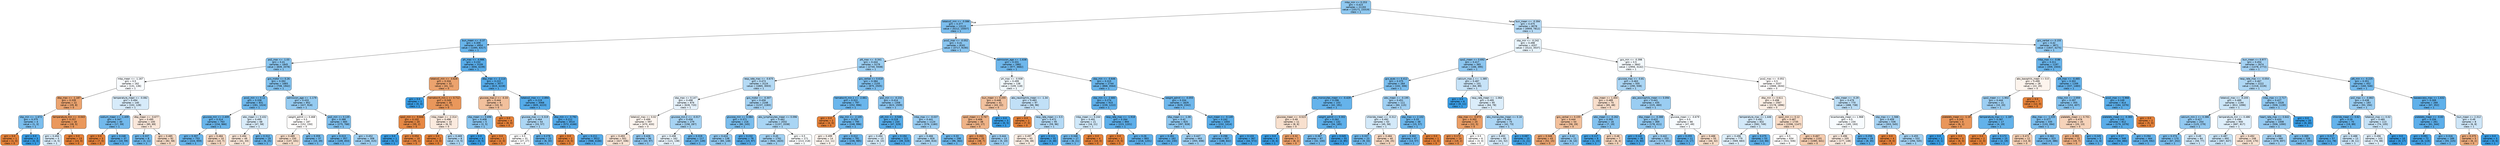 digraph Tree {
node [shape=box, style="filled, rounded", color="black", fontname="helvetica"] ;
edge [fontname="helvetica"] ;
0 [label="mbp_min <= 0.253\ngini = 0.423\nsamples = 21193\nvalue = [10171, 23319]\nclass = 1", fillcolor="#8fc8f0"] ;
1 [label="totalco2_min <= -0.086\ngini = 0.377\nsamples = 13115\nvalue = [5212, 15507]\nclass = 1", fillcolor="#7cbeee"] ;
0 -> 1 [labeldistance=2.5, labelangle=45, headlabel="True"] ;
2 [label="bun_mean <= -0.37\ngini = 0.309\nsamples = 4954\nvalue = [1495, 6317]\nclass = 1", fillcolor="#68b4eb"] ;
1 -> 2 ;
3 [label="po2_max <= -1.03\ngini = 0.41\nsamples = 1845\nvalue = [839, 2078]\nclass = 1", fillcolor="#89c5ef"] ;
2 -> 3 ;
4 [label="mbp_mean <= -1.167\ngini = 0.5\nsamples = 162\nvalue = [131, 136]\nclass = 1", fillcolor="#f8fbfe"] ;
3 -> 4 ;
5 [label="dbp_max <= -1.187\ngini = 0.339\nsamples = 22\nvalue = [29, 8]\nclass = 0", fillcolor="#eca470"] ;
4 -> 5 ;
6 [label="sbp_min <= -1.672\ngini = 0.375\nsamples = 4\nvalue = [1, 3]\nclass = 1", fillcolor="#7bbeee"] ;
5 -> 6 ;
7 [label="gini = 0.0\nsamples = 1\nvalue = [1, 0]\nclass = 0", fillcolor="#e58139"] ;
6 -> 7 ;
8 [label="gini = 0.0\nsamples = 3\nvalue = [0, 3]\nclass = 1", fillcolor="#399de5"] ;
6 -> 8 ;
9 [label="temperature_min <= -0.043\ngini = 0.257\nsamples = 18\nvalue = [28, 5]\nclass = 0", fillcolor="#ea985c"] ;
5 -> 9 ;
10 [label="gini = 0.494\nsamples = 5\nvalue = [4, 5]\nclass = 1", fillcolor="#d7ebfa"] ;
9 -> 10 ;
11 [label="gini = 0.0\nsamples = 13\nvalue = [24, 0]\nclass = 0", fillcolor="#e58139"] ;
9 -> 11 ;
12 [label="temperature_mean <= -0.082\ngini = 0.494\nsamples = 140\nvalue = [102, 128]\nclass = 1", fillcolor="#d7ebfa"] ;
4 -> 12 ;
13 [label="sodium_mean <= -1.409\ngini = 0.347\nsamples = 40\nvalue = [17, 59]\nclass = 1", fillcolor="#72b9ec"] ;
12 -> 13 ;
14 [label="gini = 0.0\nsamples = 3\nvalue = [7, 0]\nclass = 0", fillcolor="#e58139"] ;
13 -> 14 ;
15 [label="gini = 0.248\nsamples = 37\nvalue = [10, 59]\nclass = 1", fillcolor="#5baee9"] ;
13 -> 15 ;
16 [label="dbp_mean <= -0.677\ngini = 0.495\nsamples = 100\nvalue = [85, 69]\nclass = 0", fillcolor="#fae7da"] ;
12 -> 16 ;
17 [label="gini = 0.337\nsamples = 8\nvalue = [3, 11]\nclass = 1", fillcolor="#6fb8ec"] ;
16 -> 17 ;
18 [label="gini = 0.485\nsamples = 92\nvalue = [82, 58]\nclass = 0", fillcolor="#f7dac5"] ;
16 -> 18 ;
19 [label="gcs_motor <= 0.26\ngini = 0.392\nsamples = 1683\nvalue = [708, 1942]\nclass = 1", fillcolor="#81c1ee"] ;
3 -> 19 ;
20 [label="pco2_min <= 0.12\ngini = 0.338\nsamples = 831\nvalue = [281, 1024]\nclass = 1", fillcolor="#6fb8ec"] ;
19 -> 20 ;
21 [label="glucose_min <= 2.409\ngini = 0.314\nsamples = 763\nvalue = [234, 966]\nclass = 1", fillcolor="#69b5eb"] ;
20 -> 21 ;
22 [label="gini = 0.307\nsamples = 753\nvalue = [224, 959]\nclass = 1", fillcolor="#67b4eb"] ;
21 -> 22 ;
23 [label="gini = 0.484\nsamples = 10\nvalue = [10, 7]\nclass = 0", fillcolor="#f7d9c4"] ;
21 -> 23 ;
24 [label="wbc_mean <= 0.432\ngini = 0.495\nsamples = 68\nvalue = [47, 58]\nclass = 1", fillcolor="#d9ecfa"] ;
20 -> 24 ;
25 [label="gini = 0.494\nsamples = 49\nvalue = [41, 33]\nclass = 0", fillcolor="#fae6d8"] ;
24 -> 25 ;
26 [label="gini = 0.312\nsamples = 19\nvalue = [6, 25]\nclass = 1", fillcolor="#69b5eb"] ;
24 -> 26 ;
27 [label="admission_age <= -1.179\ngini = 0.433\nsamples = 852\nvalue = [427, 918]\nclass = 1", fillcolor="#95cbf1"] ;
19 -> 27 ;
28 [label="weight_admit <= 0.468\ngini = 0.5\nsamples = 187\nvalue = [152, 150]\nclass = 0", fillcolor="#fffdfc"] ;
27 -> 28 ;
29 [label="gini = 0.489\nsamples = 150\nvalue = [137, 101]\nclass = 0", fillcolor="#f8decb"] ;
28 -> 29 ;
30 [label="gini = 0.359\nsamples = 37\nvalue = [15, 49]\nclass = 1", fillcolor="#76bbed"] ;
28 -> 30 ;
31 [label="po2_min <= 0.135\ngini = 0.388\nsamples = 665\nvalue = [275, 768]\nclass = 1", fillcolor="#80c0ee"] ;
27 -> 31 ;
32 [label="gini = 0.313\nsamples = 357\nvalue = [109, 453]\nclass = 1", fillcolor="#69b5eb"] ;
31 -> 32 ;
33 [label="gini = 0.452\nsamples = 308\nvalue = [166, 315]\nclass = 1", fillcolor="#a1d1f3"] ;
31 -> 33 ;
34 [label="ph_max <= -4.986\ngini = 0.232\nsamples = 3109\nvalue = [656, 4239]\nclass = 1", fillcolor="#58ace9"] ;
2 -> 34 ;
35 [label="totalco2_min <= -3.628\ngini = 0.334\nsamples = 32\nvalue = [41, 11]\nclass = 0", fillcolor="#eca36e"] ;
34 -> 35 ;
36 [label="gini = 0.0\nsamples = 2\nvalue = [0, 4]\nclass = 1", fillcolor="#399de5"] ;
35 -> 36 ;
37 [label="hematocrit_min.1 <= 0.712\ngini = 0.249\nsamples = 30\nvalue = [41, 7]\nclass = 0", fillcolor="#e9975b"] ;
35 -> 37 ;
38 [label="spo2_min <= -9.846\ngini = 0.102\nsamples = 20\nvalue = [35, 2]\nclass = 0", fillcolor="#e68844"] ;
37 -> 38 ;
39 [label="gini = 0.0\nsamples = 1\nvalue = [0, 1]\nclass = 1", fillcolor="#399de5"] ;
38 -> 39 ;
40 [label="gini = 0.054\nsamples = 19\nvalue = [35, 1]\nclass = 0", fillcolor="#e6853f"] ;
38 -> 40 ;
41 [label="mbp_mean <= -2.314\ngini = 0.496\nsamples = 10\nvalue = [6, 5]\nclass = 0", fillcolor="#fbeade"] ;
37 -> 41 ;
42 [label="gini = 0.0\nsamples = 2\nvalue = [3, 0]\nclass = 0", fillcolor="#e58139"] ;
41 -> 42 ;
43 [label="gini = 0.469\nsamples = 8\nvalue = [3, 5]\nclass = 1", fillcolor="#b0d8f5"] ;
41 -> 43 ;
44 [label="dbp_max <= -2.114\ngini = 0.222\nsamples = 3077\nvalue = [615, 4228]\nclass = 1", fillcolor="#56abe9"] ;
34 -> 44 ;
45 [label="glucose_max.2 <= -0.33\ngini = 0.444\nsamples = 9\nvalue = [10, 5]\nclass = 0", fillcolor="#f2c09c"] ;
44 -> 45 ;
46 [label="sbp_mean <= 0.696\ngini = 0.408\nsamples = 5\nvalue = [2, 5]\nclass = 1", fillcolor="#88c4ef"] ;
45 -> 46 ;
47 [label="gini = 0.0\nsamples = 4\nvalue = [0, 5]\nclass = 1", fillcolor="#399de5"] ;
46 -> 47 ;
48 [label="gini = 0.0\nsamples = 1\nvalue = [2, 0]\nclass = 0", fillcolor="#e58139"] ;
46 -> 48 ;
49 [label="gini = 0.0\nsamples = 4\nvalue = [8, 0]\nclass = 0", fillcolor="#e58139"] ;
45 -> 49 ;
50 [label="totalco2_max <= -2.894\ngini = 0.219\nsamples = 3068\nvalue = [605, 4223]\nclass = 1", fillcolor="#55abe9"] ;
44 -> 50 ;
51 [label="glucose_max <= 0.319\ngini = 0.464\nsamples = 54\nvalue = [33, 57]\nclass = 1", fillcolor="#acd6f4"] ;
50 -> 51 ;
52 [label="gini = 0.5\nsamples = 31\nvalue = [27, 27]\nclass = 0", fillcolor="#ffffff"] ;
51 -> 52 ;
53 [label="gini = 0.278\nsamples = 23\nvalue = [6, 30]\nclass = 1", fillcolor="#61b1ea"] ;
51 -> 53 ;
54 [label="dbp_min <= -3.792\ngini = 0.212\nsamples = 3014\nvalue = [572, 4166]\nclass = 1", fillcolor="#54aae9"] ;
50 -> 54 ;
55 [label="gini = 0.0\nsamples = 2\nvalue = [4, 0]\nclass = 0", fillcolor="#e58139"] ;
54 -> 55 ;
56 [label="gini = 0.211\nsamples = 3012\nvalue = [568, 4166]\nclass = 1", fillcolor="#54aae9"] ;
54 -> 56 ;
57 [label="pco2_max <= -0.052\ngini = 0.41\nsamples = 8161\nvalue = [3717, 9190]\nclass = 1", fillcolor="#89c5f0"] ;
1 -> 57 ;
58 [label="ptt_max <= -0.341\ngini = 0.444\nsamples = 5279\nvalue = [2740, 5508]\nclass = 1", fillcolor="#9bcef2"] ;
57 -> 58 ;
59 [label="resp_rate_max <= -0.675\ngini = 0.473\nsamples = 3124\nvalue = [1865, 3003]\nclass = 1", fillcolor="#b4daf5"] ;
58 -> 59 ;
60 [label="sbp_max <= 0.147\ngini = 0.498\nsamples = 876\nvalue = [628, 720]\nclass = 1", fillcolor="#e6f2fc"] ;
59 -> 60 ;
61 [label="totalco2_max <= 0.02\ngini = 0.499\nsamples = 597\nvalue = [470, 433]\nclass = 0", fillcolor="#fdf5ef"] ;
60 -> 61 ;
62 [label="gini = 0.493\nsamples = 501\nvalue = [427, 336]\nclass = 0", fillcolor="#f9e4d5"] ;
61 -> 62 ;
63 [label="gini = 0.426\nsamples = 96\nvalue = [43, 97]\nclass = 1", fillcolor="#91c8f1"] ;
61 -> 63 ;
64 [label="glucose_min.2 <= -0.017\ngini = 0.458\nsamples = 279\nvalue = [158, 287]\nclass = 1", fillcolor="#a6d3f3"] ;
60 -> 64 ;
65 [label="gini = 0.498\nsamples = 162\nvalue = [121, 138]\nclass = 1", fillcolor="#e7f3fc"] ;
64 -> 65 ;
66 [label="gini = 0.319\nsamples = 117\nvalue = [37, 149]\nclass = 1", fillcolor="#6ab5eb"] ;
64 -> 66 ;
67 [label="gcs_motor <= -0.307\ngini = 0.456\nsamples = 2248\nvalue = [1237, 2283]\nclass = 1", fillcolor="#a4d2f3"] ;
59 -> 67 ;
68 [label="glucose_min <= 0.084\ngini = 0.371\nsamples = 216\nvalue = [80, 245]\nclass = 1", fillcolor="#7abded"] ;
67 -> 68 ;
69 [label="gini = 0.424\nsamples = 138\nvalue = [65, 148]\nclass = 1", fillcolor="#90c8f0"] ;
68 -> 69 ;
70 [label="gini = 0.232\nsamples = 78\nvalue = [15, 97]\nclass = 1", fillcolor="#58ace9"] ;
68 -> 70 ;
71 [label="abs_lymphocytes_mean <= 0.096\ngini = 0.462\nsamples = 2032\nvalue = [1157, 2038]\nclass = 1", fillcolor="#a9d5f4"] ;
67 -> 71 ;
72 [label="gini = 0.45\nsamples = 1761\nvalue = [944, 1820]\nclass = 1", fillcolor="#a0d0f2"] ;
71 -> 72 ;
73 [label="gini = 0.5\nsamples = 271\nvalue = [213, 218]\nclass = 1", fillcolor="#fafdfe"] ;
71 -> 73 ;
74 [label="gcs_verbal <= 0.618\ngini = 0.384\nsamples = 2155\nvalue = [875, 2505]\nclass = 1", fillcolor="#7ebfee"] ;
58 -> 74 ;
75 [label="hematocrit_min.1 <= -2.661\ngini = 0.322\nsamples = 797\nvalue = [252, 996]\nclass = 1", fillcolor="#6bb6ec"] ;
74 -> 75 ;
76 [label="gini = 0.0\nsamples = 2\nvalue = [4, 0]\nclass = 0", fillcolor="#e58139"] ;
75 -> 76 ;
77 [label="sbp_min <= -2.105\ngini = 0.319\nsamples = 795\nvalue = [248, 996]\nclass = 1", fillcolor="#6ab5eb"] ;
75 -> 77 ;
78 [label="gini = 0.499\nsamples = 14\nvalue = [12, 11]\nclass = 0", fillcolor="#fdf5ef"] ;
77 -> 78 ;
79 [label="gini = 0.312\nsamples = 781\nvalue = [236, 985]\nclass = 1", fillcolor="#68b4eb"] ;
77 -> 79 ;
80 [label="po2_min <= -0.232\ngini = 0.414\nsamples = 1358\nvalue = [623, 1509]\nclass = 1", fillcolor="#8bc5f0"] ;
74 -> 80 ;
81 [label="ptt_min <= -0.546\ngini = 0.219\nsamples = 234\nvalue = [47, 329]\nclass = 1", fillcolor="#55abe9"] ;
80 -> 81 ;
82 [label="gini = 0.494\nsamples = 13\nvalue = [8, 10]\nclass = 1", fillcolor="#d7ebfa"] ;
81 -> 82 ;
83 [label="gini = 0.194\nsamples = 221\nvalue = [39, 319]\nclass = 1", fillcolor="#51a9e8"] ;
81 -> 83 ;
84 [label="mbp_max <= -0.037\ngini = 0.441\nsamples = 1124\nvalue = [576, 1180]\nclass = 1", fillcolor="#9acdf2"] ;
80 -> 84 ;
85 [label="gini = 0.466\nsamples = 826\nvalue = [480, 816]\nclass = 1", fillcolor="#add7f4"] ;
84 -> 85 ;
86 [label="gini = 0.33\nsamples = 298\nvalue = [96, 364]\nclass = 1", fillcolor="#6db7ec"] ;
84 -> 86 ;
87 [label="admission_age <= -1.638\ngini = 0.331\nsamples = 2882\nvalue = [977, 3682]\nclass = 1", fillcolor="#6eb7ec"] ;
57 -> 87 ;
88 [label="ph_max <= -0.938\ngini = 0.499\nsamples = 138\nvalue = [109, 118]\nclass = 1", fillcolor="#f0f8fd"] ;
87 -> 88 ;
89 [label="bun_mean <= 0.255\ngini = 0.448\nsamples = 41\nvalue = [43, 22]\nclass = 0", fillcolor="#f2c19e"] ;
88 -> 89 ;
90 [label="spo2_mean <= 0.767\ngini = 0.406\nsamples = 38\nvalue = [43, 17]\nclass = 0", fillcolor="#efb387"] ;
89 -> 90 ;
91 [label="gini = 0.263\nsamples = 25\nvalue = [38, 7]\nclass = 0", fillcolor="#ea985d"] ;
90 -> 91 ;
92 [label="gini = 0.444\nsamples = 13\nvalue = [5, 10]\nclass = 1", fillcolor="#9ccef2"] ;
90 -> 92 ;
93 [label="gini = 0.0\nsamples = 3\nvalue = [0, 5]\nclass = 1", fillcolor="#399de5"] ;
89 -> 93 ;
94 [label="abs_neutrophils_mean <= -1.34\ngini = 0.483\nsamples = 97\nvalue = [66, 96]\nclass = 1", fillcolor="#c1e0f7"] ;
88 -> 94 ;
95 [label="gini = 0.0\nsamples = 2\nvalue = [7, 0]\nclass = 0", fillcolor="#e58139"] ;
94 -> 95 ;
96 [label="resp_rate_mean <= 0.5\ngini = 0.472\nsamples = 95\nvalue = [59, 96]\nclass = 1", fillcolor="#b3d9f5"] ;
94 -> 96 ;
97 [label="gini = 0.497\nsamples = 63\nvalue = [56, 48]\nclass = 0", fillcolor="#fbede3"] ;
96 -> 97 ;
98 [label="gini = 0.111\nsamples = 32\nvalue = [3, 48]\nclass = 1", fillcolor="#45a3e7"] ;
96 -> 98 ;
99 [label="sbp_min <= -0.646\ngini = 0.315\nsamples = 2744\nvalue = [868, 3564]\nclass = 1", fillcolor="#69b5eb"] ;
87 -> 99 ;
100 [label="sbp_min <= -2.683\ngini = 0.274\nsamples = 915\nvalue = [239, 1222]\nclass = 1", fillcolor="#60b0ea"] ;
99 -> 100 ;
101 [label="mbp_mean <= 0.244\ngini = 0.491\nsamples = 21\nvalue = [16, 21]\nclass = 1", fillcolor="#d0e8f9"] ;
100 -> 101 ;
102 [label="gini = 0.346\nsamples = 17\nvalue = [6, 21]\nclass = 1", fillcolor="#72b9ec"] ;
101 -> 102 ;
103 [label="gini = 0.0\nsamples = 4\nvalue = [10, 0]\nclass = 0", fillcolor="#e58139"] ;
101 -> 103 ;
104 [label="resp_rate_max <= -1.918\ngini = 0.264\nsamples = 894\nvalue = [223, 1201]\nclass = 1", fillcolor="#5eafea"] ;
100 -> 104 ;
105 [label="gini = 0.0\nsamples = 1\nvalue = [5, 0]\nclass = 0", fillcolor="#e58139"] ;
104 -> 105 ;
106 [label="gini = 0.26\nsamples = 893\nvalue = [218, 1201]\nclass = 1", fillcolor="#5dafea"] ;
104 -> 106 ;
107 [label="weight_admit <= -0.055\ngini = 0.334\nsamples = 1829\nvalue = [629, 2342]\nclass = 1", fillcolor="#6eb7ec"] ;
99 -> 107 ;
108 [label="dbp_mean <= -1.06\ngini = 0.42\nsamples = 825\nvalue = [397, 928]\nclass = 1", fillcolor="#8ec7f0"] ;
107 -> 108 ;
109 [label="gini = 0.261\nsamples = 162\nvalue = [42, 230]\nclass = 1", fillcolor="#5dafea"] ;
108 -> 109 ;
110 [label="gini = 0.447\nsamples = 663\nvalue = [355, 698]\nclass = 1", fillcolor="#9ecff2"] ;
108 -> 110 ;
111 [label="bun_mean <= -0.149\ngini = 0.242\nsamples = 1004\nvalue = [232, 1414]\nclass = 1", fillcolor="#59ade9"] ;
107 -> 111 ;
112 [label="gini = 0.298\nsamples = 637\nvalue = [188, 842]\nclass = 1", fillcolor="#65b3eb"] ;
111 -> 112 ;
113 [label="gini = 0.133\nsamples = 367\nvalue = [44, 572]\nclass = 1", fillcolor="#48a5e7"] ;
111 -> 113 ;
114 [label="bun_mean <= -0.394\ngini = 0.475\nsamples = 8078\nvalue = [4959, 7812]\nclass = 1", fillcolor="#b7dbf6"] ;
0 -> 114 [labeldistance=2.5, labelangle=-45, headlabel="False"] ;
115 [label="sbp_min <= -0.242\ngini = 0.498\nsamples = 4207\nvalue = [3122, 3537]\nclass = 1", fillcolor="#e8f4fc"] ;
114 -> 115 ;
116 [label="spo2_mean <= 0.692\ngini = 0.417\nsamples = 365\nvalue = [166, 395]\nclass = 1", fillcolor="#8cc6f0"] ;
115 -> 116 ;
117 [label="gcs_eyes <= 0.412\ngini = 0.375\nsamples = 264\nvalue = [102, 306]\nclass = 1", fillcolor="#7bbeee"] ;
116 -> 117 ;
118 [label="abs_monocytes_mean <= -0.429\ngini = 0.296\nsamples = 153\nvalue = [42, 191]\nclass = 1", fillcolor="#65b3eb"] ;
117 -> 118 ;
119 [label="glucose_mean <= -0.523\ngini = 0.49\nsamples = 11\nvalue = [8, 6]\nclass = 0", fillcolor="#f8e0ce"] ;
118 -> 119 ;
120 [label="gini = 0.0\nsamples = 4\nvalue = [0, 4]\nclass = 1", fillcolor="#399de5"] ;
119 -> 120 ;
121 [label="gini = 0.32\nsamples = 7\nvalue = [8, 2]\nclass = 0", fillcolor="#eca06a"] ;
119 -> 121 ;
122 [label="weight_admit <= 0.302\ngini = 0.262\nsamples = 142\nvalue = [34, 185]\nclass = 1", fillcolor="#5dafea"] ;
118 -> 122 ;
123 [label="gini = 0.367\nsamples = 87\nvalue = [32, 100]\nclass = 1", fillcolor="#78bced"] ;
122 -> 123 ;
124 [label="gini = 0.045\nsamples = 55\nvalue = [2, 85]\nclass = 1", fillcolor="#3e9fe6"] ;
122 -> 124 ;
125 [label="wbc_mean <= -0.195\ngini = 0.451\nsamples = 111\nvalue = [60, 115]\nclass = 1", fillcolor="#a0d0f3"] ;
117 -> 125 ;
126 [label="chloride_mean <= -0.312\ngini = 0.492\nsamples = 63\nvalue = [45, 58]\nclass = 1", fillcolor="#d3e9f9"] ;
125 -> 126 ;
127 [label="gini = 0.337\nsamples = 23\nvalue = [9, 33]\nclass = 1", fillcolor="#6fb8ec"] ;
126 -> 127 ;
128 [label="gini = 0.484\nsamples = 40\nvalue = [36, 25]\nclass = 0", fillcolor="#f7d8c2"] ;
126 -> 128 ;
129 [label="sbp_max <= 2.102\ngini = 0.33\nsamples = 48\nvalue = [15, 57]\nclass = 1", fillcolor="#6db7ec"] ;
125 -> 129 ;
130 [label="gini = 0.302\nsamples = 47\nvalue = [13, 57]\nclass = 1", fillcolor="#66b3eb"] ;
129 -> 130 ;
131 [label="gini = 0.0\nsamples = 1\nvalue = [2, 0]\nclass = 0", fillcolor="#e58139"] ;
129 -> 131 ;
132 [label="calcium_max.1 <= -1.385\ngini = 0.487\nsamples = 101\nvalue = [64, 89]\nclass = 1", fillcolor="#c7e3f8"] ;
116 -> 132 ;
133 [label="gini = 0.0\nsamples = 6\nvalue = [0, 11]\nclass = 1", fillcolor="#399de5"] ;
132 -> 133 ;
134 [label="resp_rate_mean <= -1.064\ngini = 0.495\nsamples = 95\nvalue = [64, 78]\nclass = 1", fillcolor="#dbedfa"] ;
132 -> 134 ;
135 [label="sbp_max <= -0.072\ngini = 0.302\nsamples = 20\nvalue = [22, 5]\nclass = 0", fillcolor="#eb9e66"] ;
134 -> 135 ;
136 [label="gini = 0.172\nsamples = 14\nvalue = [19, 2]\nclass = 0", fillcolor="#e88e4e"] ;
135 -> 136 ;
137 [label="gini = 0.5\nsamples = 6\nvalue = [3, 3]\nclass = 0", fillcolor="#ffffff"] ;
135 -> 137 ;
138 [label="abs_monocytes_mean <= 0.16\ngini = 0.464\nsamples = 75\nvalue = [42, 73]\nclass = 1", fillcolor="#abd5f4"] ;
134 -> 138 ;
139 [label="gini = 0.493\nsamples = 60\nvalue = [41, 52]\nclass = 1", fillcolor="#d5eafa"] ;
138 -> 139 ;
140 [label="gini = 0.087\nsamples = 15\nvalue = [1, 21]\nclass = 1", fillcolor="#42a2e6"] ;
138 -> 140 ;
141 [label="gcs_min <= -0.398\ngini = 0.5\nsamples = 3842\nvalue = [2956, 3142]\nclass = 1", fillcolor="#f3f9fd"] ;
115 -> 141 ;
142 [label="glucose_max <= -0.81\ngini = 0.463\nsamples = 505\nvalue = [290, 508]\nclass = 1", fillcolor="#aad5f4"] ;
141 -> 142 ;
143 [label="sbp_mean <= 1.404\ngini = 0.489\nsamples = 70\nvalue = [65, 48]\nclass = 0", fillcolor="#f8decb"] ;
142 -> 143 ;
144 [label="gcs_verbal <= 0.155\ngini = 0.444\nsamples = 54\nvalue = [58, 29]\nclass = 0", fillcolor="#f2c09c"] ;
143 -> 144 ;
145 [label="gini = 0.348\nsamples = 43\nvalue = [52, 15]\nclass = 0", fillcolor="#eca572"] ;
144 -> 145 ;
146 [label="gini = 0.42\nsamples = 11\nvalue = [6, 14]\nclass = 1", fillcolor="#8ec7f0"] ;
144 -> 146 ;
147 [label="wbc_mean <= -0.262\ngini = 0.393\nsamples = 16\nvalue = [7, 19]\nclass = 1", fillcolor="#82c1ef"] ;
143 -> 147 ;
148 [label="gini = 0.117\nsamples = 9\nvalue = [1, 15]\nclass = 1", fillcolor="#46a4e7"] ;
147 -> 148 ;
149 [label="gini = 0.48\nsamples = 7\nvalue = [6, 4]\nclass = 0", fillcolor="#f6d5bd"] ;
147 -> 149 ;
150 [label="abs_eosinophils_mean <= 0.094\ngini = 0.441\nsamples = 435\nvalue = [225, 460]\nclass = 1", fillcolor="#9acdf2"] ;
142 -> 150 ;
151 [label="dbp_mean <= -0.388\ngini = 0.422\nsamples = 369\nvalue = [178, 411]\nclass = 1", fillcolor="#8fc7f0"] ;
150 -> 151 ;
152 [label="gini = 0.142\nsamples = 36\nvalue = [5, 60]\nclass = 1", fillcolor="#49a5e7"] ;
151 -> 152 ;
153 [label="gini = 0.442\nsamples = 333\nvalue = [173, 351]\nclass = 1", fillcolor="#9bcdf2"] ;
151 -> 153 ;
154 [label="glucose_mean <= -0.679\ngini = 0.5\nsamples = 66\nvalue = [47, 49]\nclass = 1", fillcolor="#f7fbfe"] ;
150 -> 154 ;
155 [label="gini = 0.255\nsamples = 11\nvalue = [3, 17]\nclass = 1", fillcolor="#5caeea"] ;
154 -> 155 ;
156 [label="gini = 0.488\nsamples = 55\nvalue = [44, 32]\nclass = 0", fillcolor="#f8ddc9"] ;
154 -> 156 ;
157 [label="pco2_max <= -0.052\ngini = 0.5\nsamples = 3337\nvalue = [2666, 2634]\nclass = 0", fillcolor="#fffdfd"] ;
141 -> 157 ;
158 [label="dbp_min <= 0.611\ngini = 0.498\nsamples = 2567\nvalue = [2178, 1896]\nclass = 0", fillcolor="#fcefe5"] ;
157 -> 158 ;
159 [label="temperature_max <= 1.446\ngini = 0.492\nsamples = 832\nvalue = [582, 749]\nclass = 1", fillcolor="#d3e9f9"] ;
158 -> 159 ;
160 [label="gini = 0.496\nsamples = 779\nvalue = [569, 683]\nclass = 1", fillcolor="#deeffb"] ;
159 -> 160 ;
161 [label="gini = 0.275\nsamples = 53\nvalue = [13, 66]\nclass = 1", fillcolor="#60b0ea"] ;
159 -> 161 ;
162 [label="spo2_min <= 0.12\ngini = 0.487\nsamples = 1735\nvalue = [1596, 1147]\nclass = 0", fillcolor="#f8dcc7"] ;
158 -> 162 ;
163 [label="gini = 0.5\nsamples = 634\nvalue = [511, 506]\nclass = 0", fillcolor="#fffefd"] ;
162 -> 163 ;
164 [label="gini = 0.467\nsamples = 1101\nvalue = [1085, 641]\nclass = 0", fillcolor="#f4cbae"] ;
162 -> 164 ;
165 [label="wbc_mean <= -0.29\ngini = 0.479\nsamples = 770\nvalue = [488, 738]\nclass = 1", fillcolor="#bcdef6"] ;
157 -> 165 ;
166 [label="bicarbonate_mean <= 1.968\ngini = 0.5\nsamples = 234\nvalue = [185, 193]\nclass = 1", fillcolor="#f7fbfe"] ;
165 -> 166 ;
167 [label="gini = 0.496\nsamples = 205\nvalue = [177, 148]\nclass = 0", fillcolor="#fbeadf"] ;
166 -> 167 ;
168 [label="gini = 0.256\nsamples = 29\nvalue = [8, 45]\nclass = 1", fillcolor="#5caeea"] ;
166 -> 168 ;
169 [label="sbp_max <= -1.566\ngini = 0.459\nsamples = 536\nvalue = [303, 545]\nclass = 1", fillcolor="#a7d3f3"] ;
165 -> 169 ;
170 [label="gini = 0.0\nsamples = 4\nvalue = [9, 0]\nclass = 0", fillcolor="#e58139"] ;
169 -> 170 ;
171 [label="gini = 0.455\nsamples = 532\nvalue = [294, 545]\nclass = 1", fillcolor="#a4d2f3"] ;
169 -> 171 ;
172 [label="gcs_verbal <= 0.155\ngini = 0.42\nsamples = 3871\nvalue = [1837, 4275]\nclass = 1", fillcolor="#8ec7f0"] ;
114 -> 172 ;
173 [label="mbp_max <= -0.86\ngini = 0.311\nsamples = 1197\nvalue = [359, 1503]\nclass = 1", fillcolor="#68b4eb"] ;
172 -> 173 ;
174 [label="abs_basophils_mean <= 0.0\ngini = 0.499\nsamples = 28\nvalue = [22, 20]\nclass = 0", fillcolor="#fdf4ed"] ;
173 -> 174 ;
175 [label="spo2_mean <= -1.902\ngini = 0.444\nsamples = 21\nvalue = [10, 20]\nclass = 1", fillcolor="#9ccef2"] ;
174 -> 175 ;
176 [label="platelets_mean <= -1.19\ngini = 0.245\nsamples = 4\nvalue = [6, 1]\nclass = 0", fillcolor="#e9965a"] ;
175 -> 176 ;
177 [label="gini = 0.0\nsamples = 1\nvalue = [0, 1]\nclass = 1", fillcolor="#399de5"] ;
176 -> 177 ;
178 [label="gini = 0.0\nsamples = 3\nvalue = [6, 0]\nclass = 0", fillcolor="#e58139"] ;
176 -> 178 ;
179 [label="temperature_max <= -1.187\ngini = 0.287\nsamples = 17\nvalue = [4, 19]\nclass = 1", fillcolor="#63b2ea"] ;
175 -> 179 ;
180 [label="gini = 0.0\nsamples = 2\nvalue = [2, 0]\nclass = 0", fillcolor="#e58139"] ;
179 -> 180 ;
181 [label="gini = 0.172\nsamples = 15\nvalue = [2, 19]\nclass = 1", fillcolor="#4ea7e8"] ;
179 -> 181 ;
182 [label="gini = 0.0\nsamples = 7\nvalue = [12, 0]\nclass = 0", fillcolor="#e58139"] ;
174 -> 182 ;
183 [label="ptt_max <= -0.465\ngini = 0.302\nsamples = 1169\nvalue = [337, 1483]\nclass = 1", fillcolor="#66b3eb"] ;
173 -> 183 ;
184 [label="mbp_min <= 2.059\ngini = 0.397\nsamples = 355\nvalue = [153, 407]\nclass = 1", fillcolor="#83c2ef"] ;
183 -> 184 ;
185 [label="dbp_max <= -1.035\ngini = 0.377\nsamples = 335\nvalue = [133, 394]\nclass = 1", fillcolor="#7cbeee"] ;
184 -> 185 ;
186 [label="gini = 0.472\nsamples = 12\nvalue = [13, 8]\nclass = 0", fillcolor="#f5cfb3"] ;
185 -> 186 ;
187 [label="gini = 0.362\nsamples = 323\nvalue = [120, 386]\nclass = 1", fillcolor="#77bbed"] ;
185 -> 187 ;
188 [label="platelets_mean <= 0.701\ngini = 0.478\nsamples = 20\nvalue = [20, 13]\nclass = 0", fillcolor="#f6d3ba"] ;
184 -> 188 ;
189 [label="gini = 0.393\nsamples = 15\nvalue = [19, 7]\nclass = 0", fillcolor="#efaf82"] ;
188 -> 189 ;
190 [label="gini = 0.245\nsamples = 5\nvalue = [1, 6]\nclass = 1", fillcolor="#5aade9"] ;
188 -> 190 ;
191 [label="pco2_max <= 5.968\ngini = 0.249\nsamples = 814\nvalue = [184, 1076]\nclass = 1", fillcolor="#5baee9"] ;
183 -> 191 ;
192 [label="platelets_mean <= -0.383\ngini = 0.245\nsamples = 812\nvalue = [179, 1076]\nclass = 1", fillcolor="#5aade9"] ;
191 -> 192 ;
193 [label="gini = 0.17\nsamples = 348\nvalue = [50, 484]\nclass = 1", fillcolor="#4da7e8"] ;
192 -> 193 ;
194 [label="gini = 0.294\nsamples = 464\nvalue = [129, 592]\nclass = 1", fillcolor="#64b2eb"] ;
192 -> 194 ;
195 [label="gini = 0.0\nsamples = 2\nvalue = [5, 0]\nclass = 0", fillcolor="#e58139"] ;
191 -> 195 ;
196 [label="bun_mean <= 0.977\ngini = 0.454\nsamples = 2674\nvalue = [1478, 2772]\nclass = 1", fillcolor="#a3d1f3"] ;
172 -> 196 ;
197 [label="resp_rate_max <= -0.054\ngini = 0.467\nsamples = 2222\nvalue = [1318, 2226]\nclass = 1", fillcolor="#aed7f4"] ;
196 -> 197 ;
198 [label="totalco2_max <= -0.205\ngini = 0.489\nsamples = 1194\nvalue = [812, 1096]\nclass = 1", fillcolor="#cce6f8"] ;
197 -> 198 ;
199 [label="calcium_min.1 <= 0.386\ngini = 0.427\nsamples = 254\nvalue = [125, 279]\nclass = 1", fillcolor="#92c9f1"] ;
198 -> 199 ;
200 [label="gini = 0.374\nsamples = 170\nvalue = [67, 202]\nclass = 1", fillcolor="#7bbeee"] ;
199 -> 200 ;
201 [label="gini = 0.49\nsamples = 84\nvalue = [58, 77]\nclass = 1", fillcolor="#cee7f9"] ;
199 -> 201 ;
202 [label="temperature_min <= 0.486\ngini = 0.496\nsamples = 940\nvalue = [687, 817]\nclass = 1", fillcolor="#dfeffb"] ;
198 -> 202 ;
203 [label="gini = 0.487\nsamples = 692\nvalue = [467, 647]\nclass = 1", fillcolor="#c8e4f8"] ;
202 -> 203 ;
204 [label="gini = 0.492\nsamples = 248\nvalue = [220, 170]\nclass = 0", fillcolor="#f9e2d2"] ;
202 -> 204 ;
205 [label="mbp_max <= 2.717\ngini = 0.427\nsamples = 1028\nvalue = [506, 1130]\nclass = 1", fillcolor="#92c9f1"] ;
197 -> 205 ;
206 [label="heart_rate_max <= 0.642\ngini = 0.433\nsamples = 1008\nvalue = [506, 1090]\nclass = 1", fillcolor="#95caf1"] ;
205 -> 206 ;
207 [label="gini = 0.456\nsamples = 680\nvalue = [379, 697]\nclass = 1", fillcolor="#a5d2f3"] ;
206 -> 207 ;
208 [label="gini = 0.369\nsamples = 328\nvalue = [127, 393]\nclass = 1", fillcolor="#79bded"] ;
206 -> 208 ;
209 [label="gini = 0.0\nsamples = 20\nvalue = [0, 40]\nclass = 1", fillcolor="#399de5"] ;
205 -> 209 ;
210 [label="ptt_min <= -0.225\ngini = 0.351\nsamples = 452\nvalue = [160, 546]\nclass = 1", fillcolor="#73baed"] ;
196 -> 210 ;
211 [label="po2_max <= -0.863\ngini = 0.438\nsamples = 183\nvalue = [93, 194]\nclass = 1", fillcolor="#98ccf1"] ;
210 -> 211 ;
212 [label="chloride_mean <= 0.62\ngini = 0.29\nsamples = 70\nvalue = [19, 89]\nclass = 1", fillcolor="#63b2eb"] ;
211 -> 212 ;
213 [label="gini = 0.217\nsamples = 57\nvalue = [11, 78]\nclass = 1", fillcolor="#55abe9"] ;
212 -> 213 ;
214 [label="gini = 0.488\nsamples = 13\nvalue = [8, 11]\nclass = 1", fillcolor="#c9e4f8"] ;
212 -> 214 ;
215 [label="totalco2_max <= 0.02\ngini = 0.485\nsamples = 113\nvalue = [74, 105]\nclass = 1", fillcolor="#c5e2f7"] ;
211 -> 215 ;
216 [label="gini = 0.496\nsamples = 103\nvalue = [74, 88]\nclass = 1", fillcolor="#e0effb"] ;
215 -> 216 ;
217 [label="gini = 0.0\nsamples = 10\nvalue = [0, 17]\nclass = 1", fillcolor="#399de5"] ;
215 -> 217 ;
218 [label="baseexcess_max <= 1.632\ngini = 0.269\nsamples = 269\nvalue = [67, 352]\nclass = 1", fillcolor="#5fb0ea"] ;
210 -> 218 ;
219 [label="platelets_mean <= -0.83\ngini = 0.256\nsamples = 261\nvalue = [61, 344]\nclass = 1", fillcolor="#5caeea"] ;
218 -> 219 ;
220 [label="gini = 0.091\nsamples = 72\nvalue = [6, 119]\nclass = 1", fillcolor="#43a2e6"] ;
219 -> 220 ;
221 [label="gini = 0.316\nsamples = 189\nvalue = [55, 225]\nclass = 1", fillcolor="#69b5eb"] ;
219 -> 221 ;
222 [label="bun_mean <= 2.312\ngini = 0.49\nsamples = 8\nvalue = [6, 8]\nclass = 1", fillcolor="#cee6f8"] ;
218 -> 222 ;
223 [label="gini = 0.375\nsamples = 5\nvalue = [6, 2]\nclass = 0", fillcolor="#eeab7b"] ;
222 -> 223 ;
224 [label="gini = 0.0\nsamples = 3\nvalue = [0, 6]\nclass = 1", fillcolor="#399de5"] ;
222 -> 224 ;
}